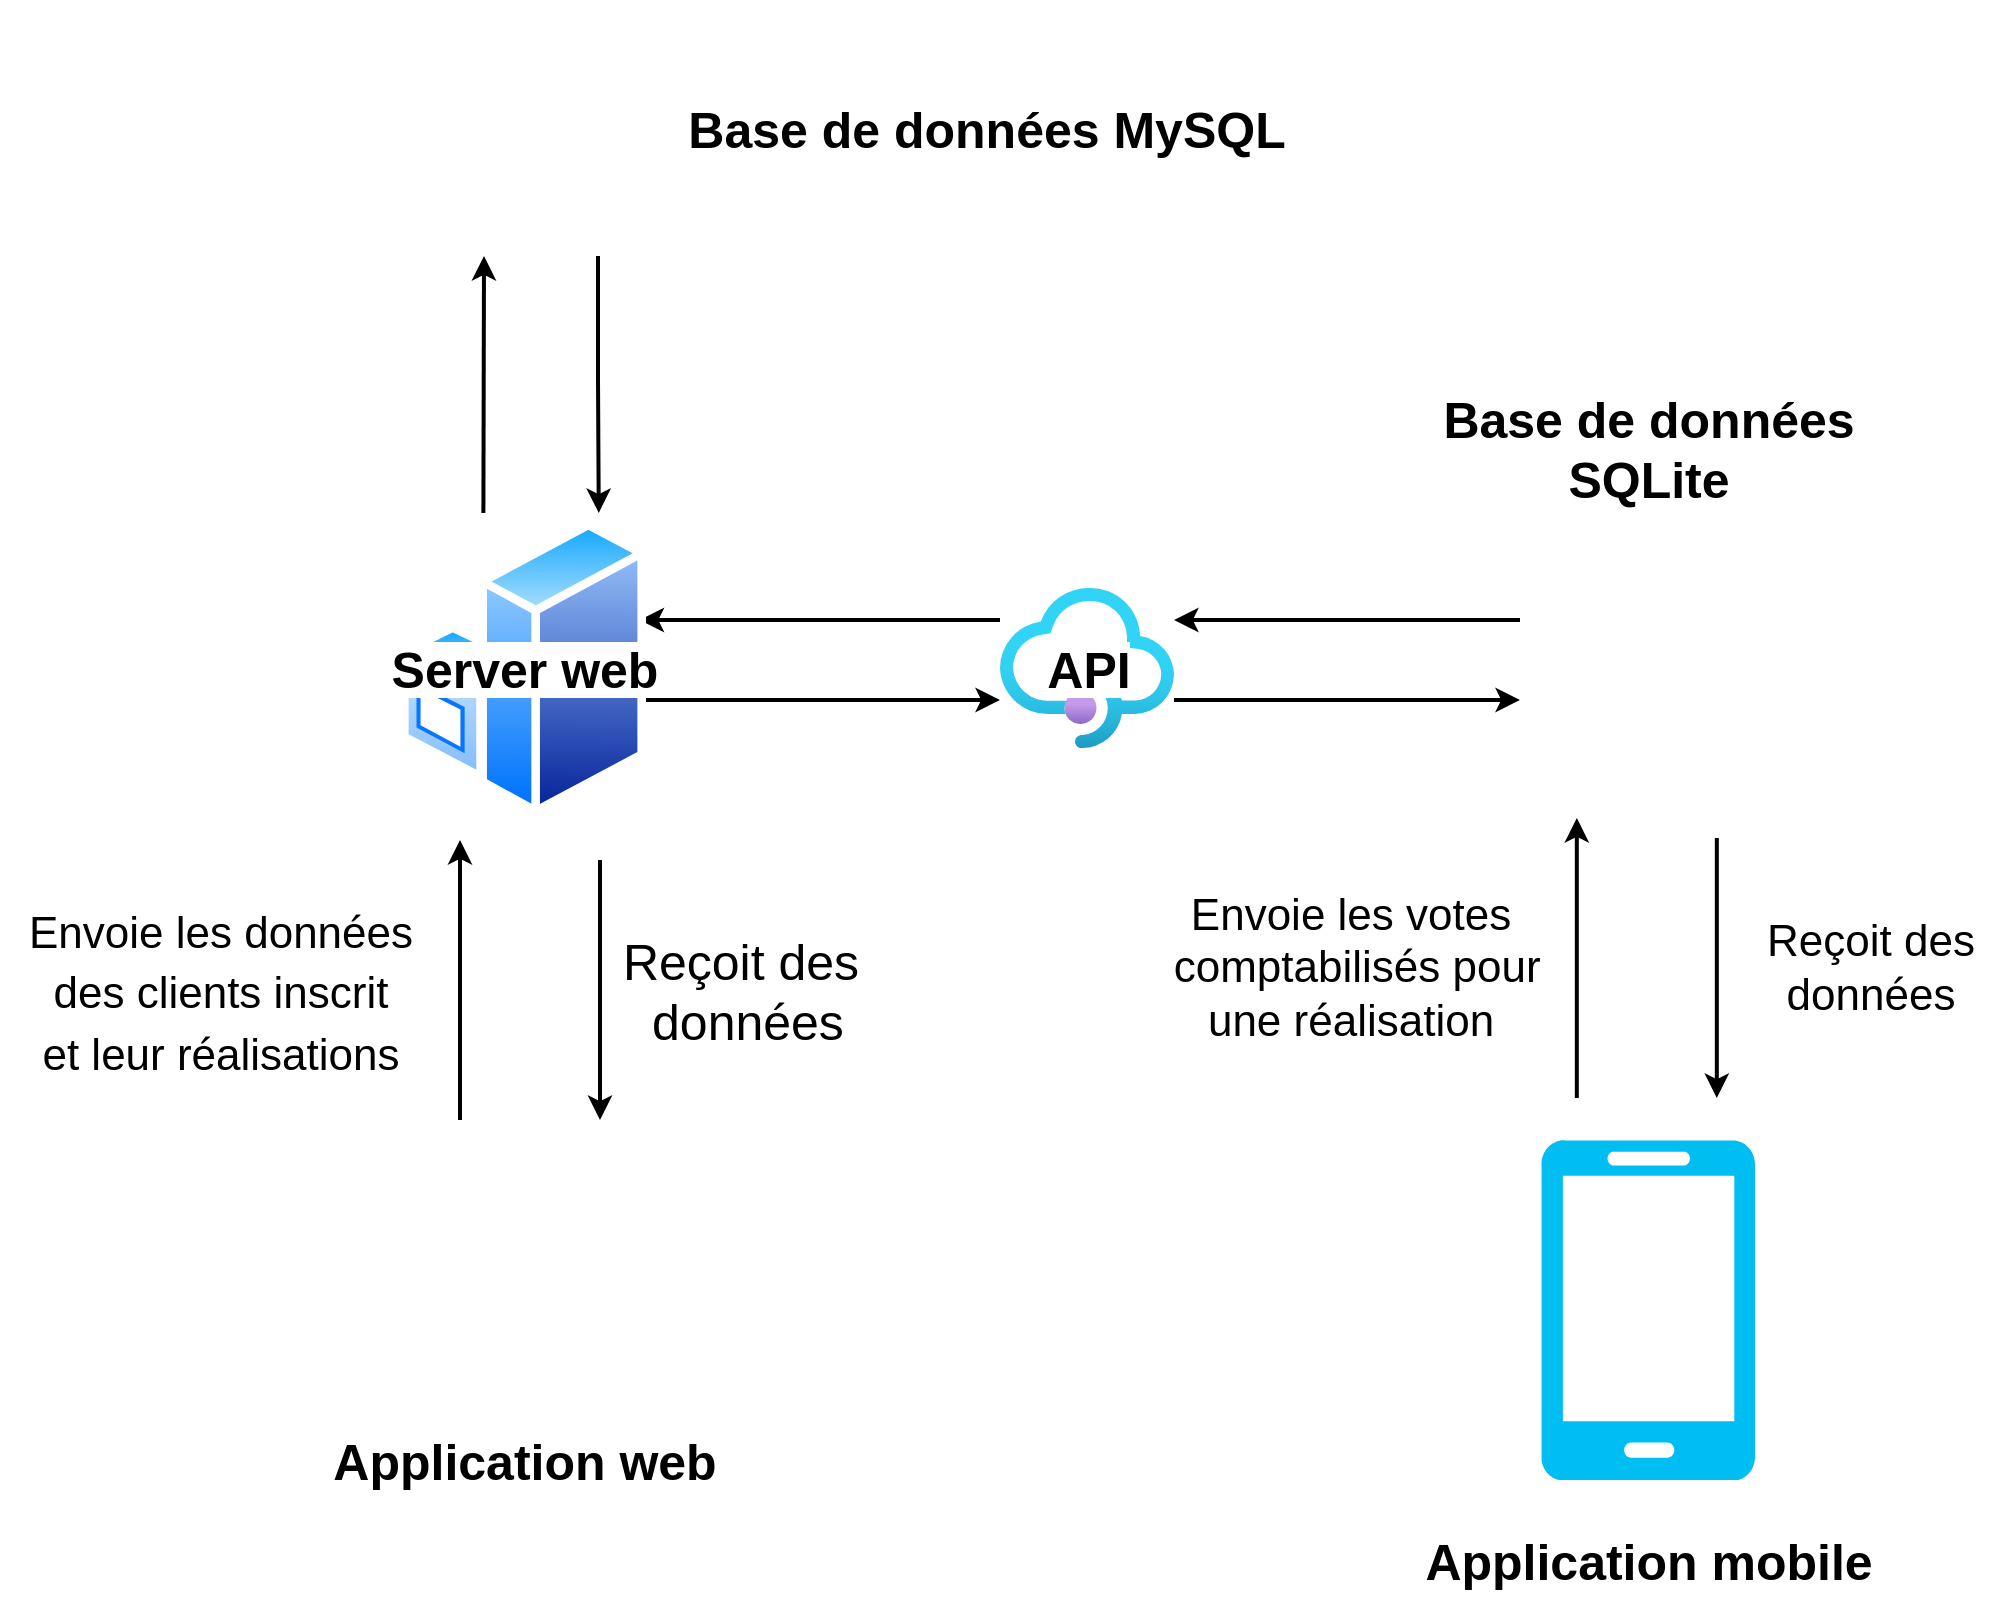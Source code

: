 <mxfile version="20.3.0" type="device"><diagram id="e2POOQAsH05hu1Y7RD4F" name="Page-1"><mxGraphModel dx="1673" dy="1656" grid="1" gridSize="10" guides="1" tooltips="1" connect="1" arrows="1" fold="1" page="1" pageScale="1" pageWidth="1169" pageHeight="827" math="0" shadow="0"><root><mxCell id="0"/><mxCell id="1" parent="0"/><mxCell id="o8GvAi6YfiLydticP618-24" style="edgeStyle=orthogonalEdgeStyle;rounded=0;orthogonalLoop=1;jettySize=auto;html=1;entryX=0.808;entryY=-0.017;entryDx=0;entryDy=0;entryPerimeter=0;strokeWidth=2;" edge="1" parent="1" source="o8GvAi6YfiLydticP618-1" target="o8GvAi6YfiLydticP618-6"><mxGeometry relative="1" as="geometry"><Array as="points"><mxPoint x="309" y="120"/><mxPoint x="309" y="120"/></Array></mxGeometry></mxCell><mxCell id="o8GvAi6YfiLydticP618-1" value="" style="shape=image;html=1;verticalAlign=top;verticalLabelPosition=bottom;labelBackgroundColor=#ffffff;imageAspect=0;aspect=fixed;image=https://cdn2.iconfinder.com/data/icons/boxicons-regular-vol-1/24/bx-coin-stack-128.png" vertex="1" parent="1"><mxGeometry x="220" y="-70" width="128" height="128" as="geometry"/></mxCell><mxCell id="o8GvAi6YfiLydticP618-17" style="edgeStyle=orthogonalEdgeStyle;rounded=0;orthogonalLoop=1;jettySize=auto;html=1;strokeWidth=2;" edge="1" parent="1" source="o8GvAi6YfiLydticP618-2" target="o8GvAi6YfiLydticP618-3"><mxGeometry relative="1" as="geometry"><Array as="points"><mxPoint x="710" y="240"/><mxPoint x="710" y="240"/></Array></mxGeometry></mxCell><mxCell id="o8GvAi6YfiLydticP618-2" value="" style="shape=image;html=1;verticalAlign=top;verticalLabelPosition=bottom;labelBackgroundColor=#ffffff;imageAspect=0;aspect=fixed;image=https://cdn2.iconfinder.com/data/icons/boxicons-regular-vol-1/24/bx-coin-stack-128.png" vertex="1" parent="1"><mxGeometry x="770" y="200.01" width="128" height="128" as="geometry"/></mxCell><mxCell id="o8GvAi6YfiLydticP618-19" style="edgeStyle=orthogonalEdgeStyle;rounded=0;orthogonalLoop=1;jettySize=auto;html=1;strokeWidth=2;" edge="1" parent="1" source="o8GvAi6YfiLydticP618-3" target="o8GvAi6YfiLydticP618-2"><mxGeometry relative="1" as="geometry"><Array as="points"><mxPoint x="710" y="280"/><mxPoint x="710" y="280"/></Array></mxGeometry></mxCell><mxCell id="o8GvAi6YfiLydticP618-21" style="edgeStyle=orthogonalEdgeStyle;rounded=0;orthogonalLoop=1;jettySize=auto;html=1;strokeWidth=2;" edge="1" parent="1" source="o8GvAi6YfiLydticP618-3" target="o8GvAi6YfiLydticP618-6"><mxGeometry relative="1" as="geometry"><Array as="points"><mxPoint x="430" y="240"/><mxPoint x="430" y="240"/></Array></mxGeometry></mxCell><mxCell id="o8GvAi6YfiLydticP618-3" value="" style="aspect=fixed;html=1;points=[];align=center;image;fontSize=12;image=img/lib/azure2/integration/API_Management_Services.svg;" vertex="1" parent="1"><mxGeometry x="510" y="223.85" width="87" height="80.31" as="geometry"/></mxCell><mxCell id="o8GvAi6YfiLydticP618-4" value="" style="verticalLabelPosition=bottom;html=1;verticalAlign=top;align=center;strokeColor=none;fillColor=#00BEF2;shape=mxgraph.azure.mobile;pointerEvents=1;" vertex="1" parent="1"><mxGeometry x="780.5" y="500" width="107" height="170" as="geometry"/></mxCell><mxCell id="o8GvAi6YfiLydticP618-5" value="" style="shape=image;html=1;verticalAlign=top;verticalLabelPosition=bottom;labelBackgroundColor=#ffffff;imageAspect=0;aspect=fixed;image=https://cdn1.iconfinder.com/data/icons/seo-and-web-development-6/32/Web_website_favorite_site_star-128.png" vertex="1" parent="1"><mxGeometry x="206.5" y="500" width="130" height="130" as="geometry"/></mxCell><mxCell id="o8GvAi6YfiLydticP618-22" style="edgeStyle=orthogonalEdgeStyle;rounded=0;orthogonalLoop=1;jettySize=auto;html=1;strokeWidth=2;" edge="1" parent="1" source="o8GvAi6YfiLydticP618-6" target="o8GvAi6YfiLydticP618-3"><mxGeometry relative="1" as="geometry"><Array as="points"><mxPoint x="421" y="280"/><mxPoint x="421" y="280"/></Array></mxGeometry></mxCell><mxCell id="o8GvAi6YfiLydticP618-6" value="" style="aspect=fixed;perimeter=ellipsePerimeter;html=1;align=center;shadow=0;dashed=0;spacingTop=3;image;image=img/lib/active_directory/windows_server.svg;" vertex="1" parent="1"><mxGeometry x="210" y="189.01" width="123" height="150" as="geometry"/></mxCell><mxCell id="o8GvAi6YfiLydticP618-9" value="" style="endArrow=classic;html=1;rounded=0;strokeWidth=2;" edge="1" parent="1"><mxGeometry width="50" height="50" relative="1" as="geometry"><mxPoint x="240" y="490" as="sourcePoint"/><mxPoint x="240" y="350" as="targetPoint"/></mxGeometry></mxCell><mxCell id="o8GvAi6YfiLydticP618-10" value="" style="endArrow=classic;html=1;rounded=0;strokeWidth=2;" edge="1" parent="1"><mxGeometry width="50" height="50" relative="1" as="geometry"><mxPoint x="310" y="360" as="sourcePoint"/><mxPoint x="310" y="490" as="targetPoint"/></mxGeometry></mxCell><mxCell id="o8GvAi6YfiLydticP618-11" value="" style="endArrow=classic;html=1;rounded=0;strokeWidth=2;" edge="1" parent="1"><mxGeometry width="50" height="50" relative="1" as="geometry"><mxPoint x="798.41" y="479.01" as="sourcePoint"/><mxPoint x="798.41" y="339.01" as="targetPoint"/></mxGeometry></mxCell><mxCell id="o8GvAi6YfiLydticP618-12" value="" style="endArrow=classic;html=1;rounded=0;strokeWidth=2;" edge="1" parent="1"><mxGeometry width="50" height="50" relative="1" as="geometry"><mxPoint x="868.41" y="349.01" as="sourcePoint"/><mxPoint x="868.41" y="479.01" as="targetPoint"/></mxGeometry></mxCell><mxCell id="o8GvAi6YfiLydticP618-25" value="" style="endArrow=classic;html=1;rounded=0;strokeWidth=2;entryX=0.25;entryY=1;entryDx=0;entryDy=0;exitX=0.339;exitY=-0.017;exitDx=0;exitDy=0;exitPerimeter=0;" edge="1" parent="1" source="o8GvAi6YfiLydticP618-6" target="o8GvAi6YfiLydticP618-1"><mxGeometry width="50" height="50" relative="1" as="geometry"><mxPoint x="570" y="350" as="sourcePoint"/><mxPoint x="620" y="300" as="targetPoint"/></mxGeometry></mxCell><mxCell id="o8GvAi6YfiLydticP618-26" value="&lt;font style=&quot;font-size: 25px;&quot;&gt;&lt;b&gt;Base de données MySQL&lt;/b&gt;&lt;/font&gt;" style="text;html=1;align=center;verticalAlign=middle;resizable=0;points=[];autosize=1;strokeColor=none;fillColor=none;" vertex="1" parent="1"><mxGeometry x="343" y="-26" width="320" height="40" as="geometry"/></mxCell><mxCell id="o8GvAi6YfiLydticP618-27" value="&lt;b style=&quot;background-color: rgb(255, 255, 255);&quot;&gt;Server web&lt;/b&gt;" style="text;html=1;align=center;verticalAlign=middle;resizable=0;points=[];autosize=1;strokeColor=none;fillColor=none;fontSize=25;" vertex="1" parent="1"><mxGeometry x="191.5" y="244.0" width="160" height="40" as="geometry"/></mxCell><mxCell id="o8GvAi6YfiLydticP618-28" value="&lt;b style=&quot;background-color: rgb(255, 255, 255);&quot;&gt;API&lt;/b&gt;" style="text;html=1;align=center;verticalAlign=middle;resizable=0;points=[];autosize=1;strokeColor=none;fillColor=none;fontSize=25;" vertex="1" parent="1"><mxGeometry x="518.5" y="244" width="70" height="40" as="geometry"/></mxCell><mxCell id="o8GvAi6YfiLydticP618-29" value="&lt;b&gt;Base de données &lt;br&gt;SQLite&lt;/b&gt;" style="text;html=1;align=center;verticalAlign=middle;resizable=0;points=[];autosize=1;strokeColor=none;fillColor=none;fontSize=25;" vertex="1" parent="1"><mxGeometry x="719" y="119.01" width="230" height="70" as="geometry"/></mxCell><mxCell id="o8GvAi6YfiLydticP618-30" value="&lt;b&gt;Application mobile&lt;/b&gt;" style="text;html=1;align=center;verticalAlign=middle;resizable=0;points=[];autosize=1;strokeColor=none;fillColor=none;fontSize=25;" vertex="1" parent="1"><mxGeometry x="709" y="690" width="250" height="40" as="geometry"/></mxCell><mxCell id="o8GvAi6YfiLydticP618-31" value="&lt;b&gt;Application web&lt;/b&gt;" style="text;html=1;align=center;verticalAlign=middle;resizable=0;points=[];autosize=1;strokeColor=none;fillColor=none;fontSize=25;" vertex="1" parent="1"><mxGeometry x="161.5" y="640" width="220" height="40" as="geometry"/></mxCell><mxCell id="o8GvAi6YfiLydticP618-32" value="Reçoit des&lt;br&gt;&amp;nbsp;données" style="text;html=1;align=center;verticalAlign=middle;resizable=0;points=[];autosize=1;strokeColor=none;fillColor=none;fontSize=25;" vertex="1" parent="1"><mxGeometry x="310" y="390" width="140" height="70" as="geometry"/></mxCell><mxCell id="o8GvAi6YfiLydticP618-33" value="&lt;font style=&quot;font-size: 22px;&quot;&gt;Envoie les données &lt;br&gt;des clients inscrit &lt;br&gt;et leur réalisations&lt;/font&gt;" style="text;html=1;align=center;verticalAlign=middle;resizable=0;points=[];autosize=1;strokeColor=none;fillColor=none;fontSize=25;" vertex="1" parent="1"><mxGeometry x="10" y="375" width="220" height="100" as="geometry"/></mxCell><mxCell id="o8GvAi6YfiLydticP618-34" value="Reçoit des &lt;br&gt;données" style="text;html=1;align=center;verticalAlign=middle;resizable=0;points=[];autosize=1;strokeColor=none;fillColor=none;fontSize=22;" vertex="1" parent="1"><mxGeometry x="880" y="379" width="130" height="70" as="geometry"/></mxCell><mxCell id="o8GvAi6YfiLydticP618-35" value="Envoie les votes&lt;br&gt;&amp;nbsp;comptabilisés pour &lt;br&gt;une réalisation" style="text;html=1;align=center;verticalAlign=middle;resizable=0;points=[];autosize=1;strokeColor=none;fillColor=none;fontSize=22;" vertex="1" parent="1"><mxGeometry x="580" y="369" width="210" height="90" as="geometry"/></mxCell></root></mxGraphModel></diagram></mxfile>